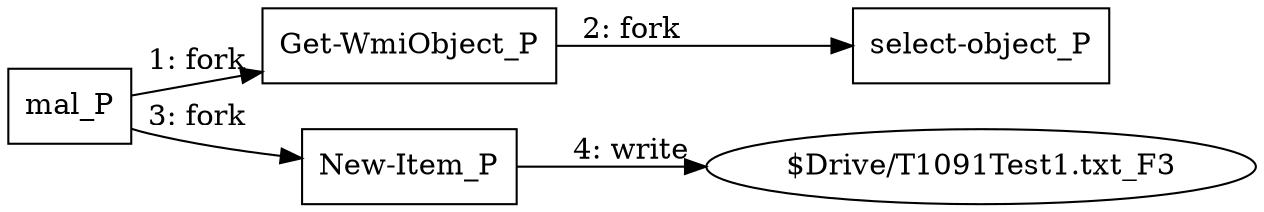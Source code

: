 digraph T1091 {
rankdir="LR"
size="9"
fixedsize="false"
splines="true"
nodesep=0.3
ranksep=0
fontsize=10
overlap="scalexy"
engine= "neato"
	"mal_P" [node_type=Process shape=box]
	"Get-WmiObject_P" [node_type=Process shape=box]
	"select-object_P" [node_type=Process shape=box]
	"New-Item_P" [node_type=Process shape=box]
	"$Drive/T1091Test1.txt_F3" [node_type=File shape=ellipse]
	"mal_P" -> "Get-WmiObject_P" [label="1: fork"]
	"Get-WmiObject_P" -> "select-object_P" [label="2: fork"]
	"mal_P" -> "New-Item_P" [label="3: fork"]
	"New-Item_P" -> "$Drive/T1091Test1.txt_F3" [label="4: write"]
}
